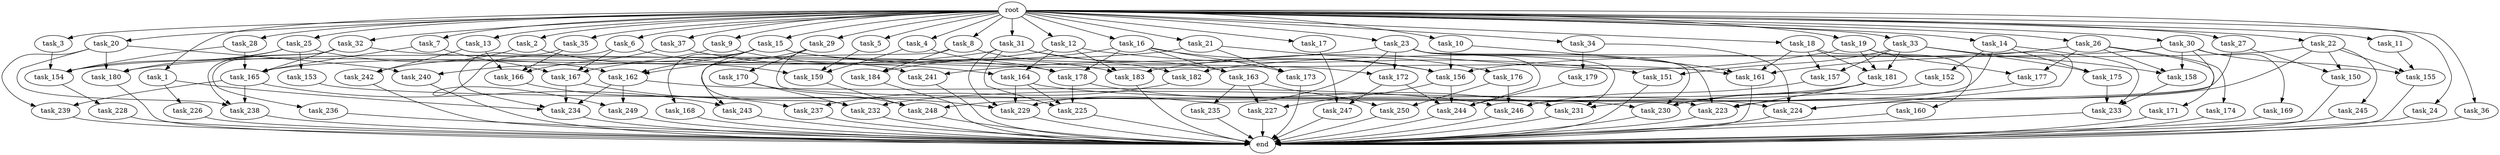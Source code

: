 digraph G {
  root [size="0.000000"];
  task_1 [size="102.400000"];
  task_2 [size="102.400000"];
  task_3 [size="102.400000"];
  task_4 [size="102.400000"];
  task_5 [size="102.400000"];
  task_6 [size="102.400000"];
  task_7 [size="102.400000"];
  task_8 [size="102.400000"];
  task_9 [size="102.400000"];
  task_10 [size="102.400000"];
  task_11 [size="102.400000"];
  task_12 [size="102.400000"];
  task_13 [size="102.400000"];
  task_14 [size="102.400000"];
  task_15 [size="102.400000"];
  task_16 [size="102.400000"];
  task_17 [size="102.400000"];
  task_18 [size="102.400000"];
  task_19 [size="102.400000"];
  task_20 [size="102.400000"];
  task_21 [size="102.400000"];
  task_22 [size="102.400000"];
  task_23 [size="102.400000"];
  task_24 [size="102.400000"];
  task_25 [size="102.400000"];
  task_26 [size="102.400000"];
  task_27 [size="102.400000"];
  task_28 [size="102.400000"];
  task_29 [size="102.400000"];
  task_30 [size="102.400000"];
  task_31 [size="102.400000"];
  task_32 [size="102.400000"];
  task_33 [size="102.400000"];
  task_34 [size="102.400000"];
  task_35 [size="102.400000"];
  task_36 [size="102.400000"];
  task_37 [size="102.400000"];
  task_150 [size="45526653337.600006"];
  task_151 [size="139156940390.399994"];
  task_152 [size="69578470195.199997"];
  task_153 [size="13743895347.200001"];
  task_154 [size="89335319756.800003"];
  task_155 [size="135720966553.600006"];
  task_156 [size="213889371340.800018"];
  task_157 [size="91053306675.200012"];
  task_158 [size="132284992716.800003"];
  task_159 [size="142592914227.200012"];
  task_160 [size="21474836480.000000"];
  task_161 [size="139156940390.399994"];
  task_162 [size="24910810316.800003"];
  task_163 [size="116823110451.200012"];
  task_164 [size="111669149696.000000"];
  task_165 [size="217325345177.600006"];
  task_166 [size="152041842278.399994"];
  task_167 [size="52398601011.200005"];
  task_168 [size="7730941132.800000"];
  task_169 [size="7730941132.800000"];
  task_170 [size="3435973836.800000"];
  task_171 [size="54975581388.800003"];
  task_172 [size="77309411328.000000"];
  task_173 [size="99643241267.200012"];
  task_174 [size="54975581388.800003"];
  task_175 [size="139156940390.399994"];
  task_176 [size="13743895347.200001"];
  task_177 [size="58411555225.600006"];
  task_178 [size="213889371340.800018"];
  task_179 [size="69578470195.199997"];
  task_180 [size="113387136614.400009"];
  task_181 [size="94489280512.000000"];
  task_182 [size="38654705664.000000"];
  task_183 [size="158913789952.000000"];
  task_184 [size="116823110451.200012"];
  task_223 [size="157195803033.600006"];
  task_224 [size="135720966553.600006"];
  task_225 [size="171798691840.000000"];
  task_226 [size="85899345920.000000"];
  task_227 [size="45526653337.600006"];
  task_228 [size="13743895347.200001"];
  task_229 [size="169221711462.400024"];
  task_230 [size="157195803033.600006"];
  task_231 [size="158913789952.000000"];
  task_232 [size="71296457113.600006"];
  task_233 [size="210453397504.000000"];
  task_234 [size="196709502156.800018"];
  task_235 [size="42090679500.800003"];
  task_236 [size="85899345920.000000"];
  task_237 [size="89335319756.800003"];
  task_238 [size="185542587187.200012"];
  task_239 [size="99643241267.200012"];
  task_240 [size="171798691840.000000"];
  task_241 [size="83322365542.400009"];
  task_242 [size="124554051584.000000"];
  task_243 [size="44667659878.400002"];
  task_244 [size="79886391705.600006"];
  task_245 [size="42090679500.800003"];
  task_246 [size="128849018880.000000"];
  task_247 [size="73014444032.000000"];
  task_248 [size="138297946931.200012"];
  task_249 [size="55834574848.000000"];
  task_250 [size="45526653337.600006"];
  end [size="0.000000"];

  root -> task_1 [size="1.000000"];
  root -> task_2 [size="1.000000"];
  root -> task_3 [size="1.000000"];
  root -> task_4 [size="1.000000"];
  root -> task_5 [size="1.000000"];
  root -> task_6 [size="1.000000"];
  root -> task_7 [size="1.000000"];
  root -> task_8 [size="1.000000"];
  root -> task_9 [size="1.000000"];
  root -> task_10 [size="1.000000"];
  root -> task_11 [size="1.000000"];
  root -> task_12 [size="1.000000"];
  root -> task_13 [size="1.000000"];
  root -> task_14 [size="1.000000"];
  root -> task_15 [size="1.000000"];
  root -> task_16 [size="1.000000"];
  root -> task_17 [size="1.000000"];
  root -> task_18 [size="1.000000"];
  root -> task_19 [size="1.000000"];
  root -> task_20 [size="1.000000"];
  root -> task_21 [size="1.000000"];
  root -> task_22 [size="1.000000"];
  root -> task_23 [size="1.000000"];
  root -> task_24 [size="1.000000"];
  root -> task_25 [size="1.000000"];
  root -> task_26 [size="1.000000"];
  root -> task_27 [size="1.000000"];
  root -> task_28 [size="1.000000"];
  root -> task_29 [size="1.000000"];
  root -> task_30 [size="1.000000"];
  root -> task_31 [size="1.000000"];
  root -> task_32 [size="1.000000"];
  root -> task_33 [size="1.000000"];
  root -> task_34 [size="1.000000"];
  root -> task_35 [size="1.000000"];
  root -> task_36 [size="1.000000"];
  root -> task_37 [size="1.000000"];
  task_1 -> task_226 [size="838860800.000000"];
  task_1 -> task_234 [size="838860800.000000"];
  task_2 -> task_159 [size="679477248.000000"];
  task_2 -> task_242 [size="679477248.000000"];
  task_3 -> task_154 [size="134217728.000000"];
  task_4 -> task_159 [size="411041792.000000"];
  task_4 -> task_178 [size="411041792.000000"];
  task_5 -> task_159 [size="301989888.000000"];
  task_6 -> task_167 [size="134217728.000000"];
  task_6 -> task_241 [size="134217728.000000"];
  task_6 -> task_249 [size="134217728.000000"];
  task_7 -> task_165 [size="301989888.000000"];
  task_7 -> task_167 [size="301989888.000000"];
  task_8 -> task_182 [size="301989888.000000"];
  task_8 -> task_184 [size="301989888.000000"];
  task_8 -> task_243 [size="301989888.000000"];
  task_9 -> task_183 [size="838860800.000000"];
  task_9 -> task_240 [size="838860800.000000"];
  task_10 -> task_156 [size="536870912.000000"];
  task_10 -> task_161 [size="536870912.000000"];
  task_11 -> task_155 [size="838860800.000000"];
  task_12 -> task_151 [size="679477248.000000"];
  task_12 -> task_164 [size="679477248.000000"];
  task_12 -> task_165 [size="679477248.000000"];
  task_12 -> task_183 [size="679477248.000000"];
  task_13 -> task_166 [size="536870912.000000"];
  task_13 -> task_242 [size="536870912.000000"];
  task_14 -> task_152 [size="679477248.000000"];
  task_14 -> task_175 [size="679477248.000000"];
  task_14 -> task_233 [size="679477248.000000"];
  task_14 -> task_246 [size="679477248.000000"];
  task_15 -> task_161 [size="75497472.000000"];
  task_15 -> task_162 [size="75497472.000000"];
  task_15 -> task_167 [size="75497472.000000"];
  task_15 -> task_168 [size="75497472.000000"];
  task_15 -> task_172 [size="75497472.000000"];
  task_15 -> task_232 [size="75497472.000000"];
  task_16 -> task_156 [size="838860800.000000"];
  task_16 -> task_163 [size="838860800.000000"];
  task_16 -> task_173 [size="838860800.000000"];
  task_16 -> task_178 [size="838860800.000000"];
  task_16 -> task_184 [size="838860800.000000"];
  task_17 -> task_247 [size="679477248.000000"];
  task_18 -> task_157 [size="209715200.000000"];
  task_18 -> task_160 [size="209715200.000000"];
  task_18 -> task_161 [size="209715200.000000"];
  task_18 -> task_181 [size="209715200.000000"];
  task_19 -> task_177 [size="33554432.000000"];
  task_19 -> task_181 [size="33554432.000000"];
  task_19 -> task_183 [size="33554432.000000"];
  task_19 -> task_224 [size="33554432.000000"];
  task_20 -> task_180 [size="838860800.000000"];
  task_20 -> task_238 [size="838860800.000000"];
  task_20 -> task_239 [size="838860800.000000"];
  task_20 -> task_240 [size="838860800.000000"];
  task_21 -> task_173 [size="134217728.000000"];
  task_21 -> task_176 [size="134217728.000000"];
  task_21 -> task_180 [size="134217728.000000"];
  task_22 -> task_150 [size="411041792.000000"];
  task_22 -> task_155 [size="411041792.000000"];
  task_22 -> task_156 [size="411041792.000000"];
  task_22 -> task_223 [size="411041792.000000"];
  task_22 -> task_245 [size="411041792.000000"];
  task_23 -> task_172 [size="679477248.000000"];
  task_23 -> task_223 [size="679477248.000000"];
  task_23 -> task_229 [size="679477248.000000"];
  task_23 -> task_230 [size="679477248.000000"];
  task_23 -> task_231 [size="679477248.000000"];
  task_23 -> task_241 [size="679477248.000000"];
  task_23 -> task_244 [size="679477248.000000"];
  task_24 -> end [size="1.000000"];
  task_25 -> task_153 [size="134217728.000000"];
  task_25 -> task_154 [size="134217728.000000"];
  task_25 -> task_162 [size="134217728.000000"];
  task_25 -> task_180 [size="134217728.000000"];
  task_26 -> task_158 [size="536870912.000000"];
  task_26 -> task_161 [size="536870912.000000"];
  task_26 -> task_171 [size="536870912.000000"];
  task_26 -> task_174 [size="536870912.000000"];
  task_26 -> task_177 [size="536870912.000000"];
  task_27 -> task_150 [size="33554432.000000"];
  task_27 -> task_231 [size="33554432.000000"];
  task_28 -> task_154 [size="301989888.000000"];
  task_28 -> task_165 [size="301989888.000000"];
  task_29 -> task_162 [size="33554432.000000"];
  task_29 -> task_170 [size="33554432.000000"];
  task_29 -> task_223 [size="33554432.000000"];
  task_30 -> task_155 [size="75497472.000000"];
  task_30 -> task_158 [size="75497472.000000"];
  task_30 -> task_169 [size="75497472.000000"];
  task_30 -> task_182 [size="75497472.000000"];
  task_30 -> task_224 [size="75497472.000000"];
  task_31 -> task_154 [size="301989888.000000"];
  task_31 -> task_156 [size="301989888.000000"];
  task_31 -> task_163 [size="301989888.000000"];
  task_31 -> task_225 [size="301989888.000000"];
  task_31 -> task_229 [size="301989888.000000"];
  task_32 -> task_165 [size="838860800.000000"];
  task_32 -> task_178 [size="838860800.000000"];
  task_32 -> task_236 [size="838860800.000000"];
  task_32 -> task_238 [size="838860800.000000"];
  task_33 -> task_151 [size="679477248.000000"];
  task_33 -> task_157 [size="679477248.000000"];
  task_33 -> task_158 [size="679477248.000000"];
  task_33 -> task_175 [size="679477248.000000"];
  task_33 -> task_181 [size="679477248.000000"];
  task_34 -> task_179 [size="679477248.000000"];
  task_34 -> task_224 [size="679477248.000000"];
  task_35 -> task_166 [size="536870912.000000"];
  task_35 -> task_234 [size="536870912.000000"];
  task_36 -> end [size="1.000000"];
  task_37 -> task_164 [size="411041792.000000"];
  task_37 -> task_166 [size="411041792.000000"];
  task_150 -> end [size="1.000000"];
  task_151 -> end [size="1.000000"];
  task_152 -> task_248 [size="301989888.000000"];
  task_153 -> task_230 [size="33554432.000000"];
  task_154 -> task_228 [size="134217728.000000"];
  task_155 -> end [size="1.000000"];
  task_156 -> task_227 [size="33554432.000000"];
  task_156 -> task_244 [size="33554432.000000"];
  task_157 -> task_246 [size="134217728.000000"];
  task_158 -> task_233 [size="838860800.000000"];
  task_159 -> task_248 [size="838860800.000000"];
  task_160 -> end [size="1.000000"];
  task_161 -> end [size="1.000000"];
  task_162 -> task_234 [size="411041792.000000"];
  task_162 -> task_246 [size="411041792.000000"];
  task_162 -> task_249 [size="411041792.000000"];
  task_163 -> task_227 [size="411041792.000000"];
  task_163 -> task_235 [size="411041792.000000"];
  task_163 -> task_250 [size="411041792.000000"];
  task_164 -> task_224 [size="536870912.000000"];
  task_164 -> task_225 [size="536870912.000000"];
  task_164 -> task_229 [size="536870912.000000"];
  task_165 -> task_238 [size="134217728.000000"];
  task_165 -> task_239 [size="134217728.000000"];
  task_165 -> task_243 [size="134217728.000000"];
  task_166 -> task_237 [size="33554432.000000"];
  task_167 -> task_229 [size="134217728.000000"];
  task_167 -> task_234 [size="134217728.000000"];
  task_168 -> end [size="1.000000"];
  task_169 -> end [size="1.000000"];
  task_170 -> task_232 [size="209715200.000000"];
  task_170 -> task_248 [size="209715200.000000"];
  task_171 -> end [size="1.000000"];
  task_172 -> task_244 [size="33554432.000000"];
  task_172 -> task_247 [size="33554432.000000"];
  task_173 -> end [size="1.000000"];
  task_174 -> end [size="1.000000"];
  task_175 -> task_233 [size="536870912.000000"];
  task_176 -> task_246 [size="33554432.000000"];
  task_176 -> task_250 [size="33554432.000000"];
  task_177 -> task_230 [size="411041792.000000"];
  task_178 -> task_225 [size="838860800.000000"];
  task_178 -> task_231 [size="838860800.000000"];
  task_179 -> task_244 [size="33554432.000000"];
  task_180 -> end [size="1.000000"];
  task_181 -> task_223 [size="411041792.000000"];
  task_181 -> task_230 [size="411041792.000000"];
  task_181 -> task_232 [size="411041792.000000"];
  task_182 -> task_237 [size="838860800.000000"];
  task_183 -> end [size="1.000000"];
  task_184 -> end [size="1.000000"];
  task_223 -> end [size="1.000000"];
  task_224 -> end [size="1.000000"];
  task_225 -> end [size="1.000000"];
  task_226 -> end [size="1.000000"];
  task_227 -> end [size="1.000000"];
  task_228 -> end [size="1.000000"];
  task_229 -> end [size="1.000000"];
  task_230 -> end [size="1.000000"];
  task_231 -> end [size="1.000000"];
  task_232 -> end [size="1.000000"];
  task_233 -> end [size="1.000000"];
  task_234 -> end [size="1.000000"];
  task_235 -> end [size="1.000000"];
  task_236 -> end [size="1.000000"];
  task_237 -> end [size="1.000000"];
  task_238 -> end [size="1.000000"];
  task_239 -> end [size="1.000000"];
  task_240 -> end [size="1.000000"];
  task_241 -> end [size="1.000000"];
  task_242 -> end [size="1.000000"];
  task_243 -> end [size="1.000000"];
  task_244 -> end [size="1.000000"];
  task_245 -> end [size="1.000000"];
  task_246 -> end [size="1.000000"];
  task_247 -> end [size="1.000000"];
  task_248 -> end [size="1.000000"];
  task_249 -> end [size="1.000000"];
  task_250 -> end [size="1.000000"];
}
